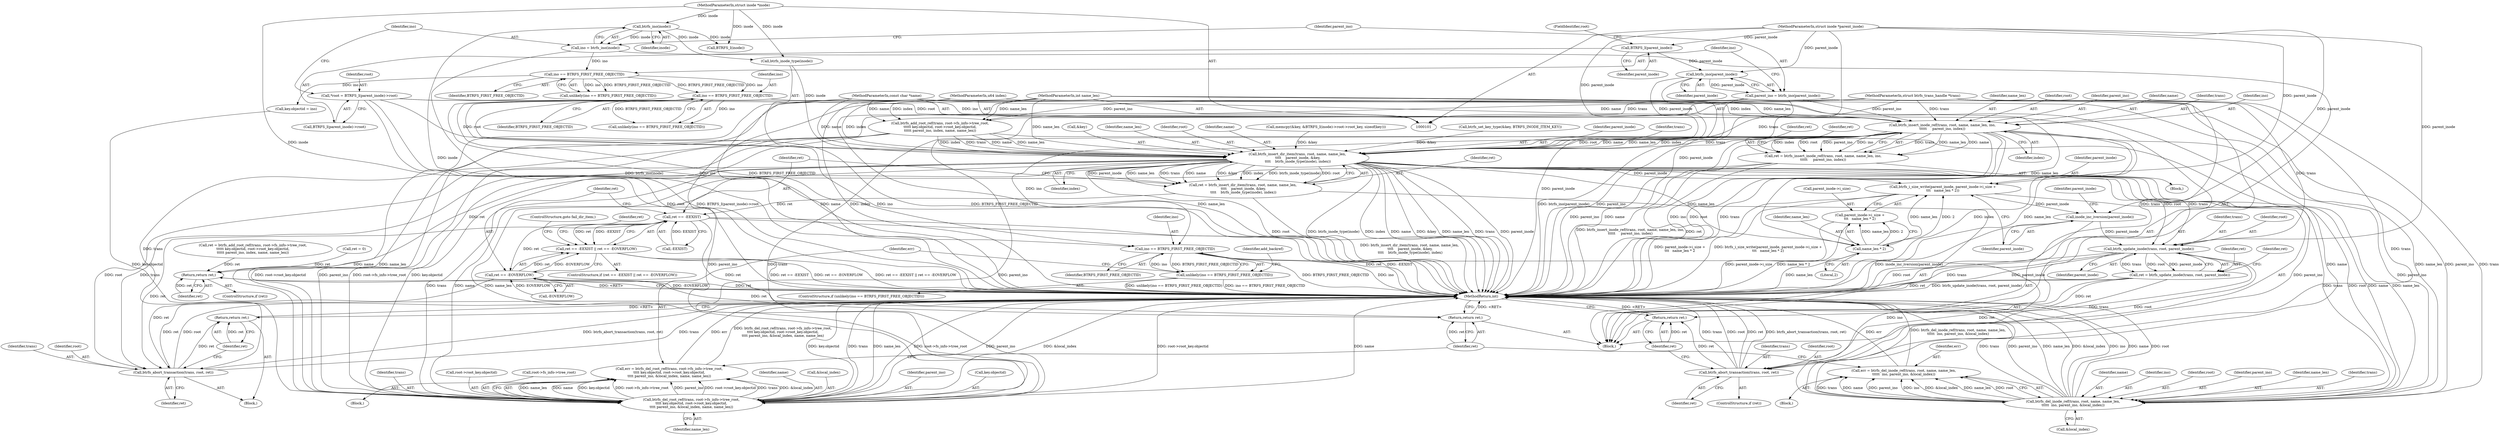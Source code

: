 digraph "0_linux_9c52057c698fb96f8f07e7a4bcf4801a092bda89@pointer" {
"1000199" [label="(Call,btrfs_insert_inode_ref(trans, root, name, name_len, ino,\n\t\t\t\t\t     parent_ino, index))"];
"1000102" [label="(MethodParameterIn,struct btrfs_trans_handle *trans)"];
"1000116" [label="(Call,*root = BTRFS_I(parent_inode)->root)"];
"1000105" [label="(MethodParameterIn,const char *name)"];
"1000106" [label="(MethodParameterIn,int name_len)"];
"1000168" [label="(Call,ino == BTRFS_FIRST_FREE_OBJECTID)"];
"1000134" [label="(Call,ino == BTRFS_FIRST_FREE_OBJECTID)"];
"1000123" [label="(Call,ino = btrfs_ino(inode))"];
"1000125" [label="(Call,btrfs_ino(inode))"];
"1000104" [label="(MethodParameterIn,struct inode *inode)"];
"1000128" [label="(Call,parent_ino = btrfs_ino(parent_inode))"];
"1000130" [label="(Call,btrfs_ino(parent_inode))"];
"1000119" [label="(Call,BTRFS_I(parent_inode))"];
"1000103" [label="(MethodParameterIn,struct inode *parent_inode)"];
"1000108" [label="(MethodParameterIn,u64 index)"];
"1000197" [label="(Call,ret = btrfs_insert_inode_ref(trans, root, name, name_len, ino,\n\t\t\t\t\t     parent_ino, index))"];
"1000209" [label="(Return,return ret;)"];
"1000213" [label="(Call,btrfs_insert_dir_item(trans, root, name, name_len,\n \t\t\t\t    parent_inode, &key,\n \t\t\t\t    btrfs_inode_type(inode), index))"];
"1000211" [label="(Call,ret = btrfs_insert_dir_item(trans, root, name, name_len,\n \t\t\t\t    parent_inode, &key,\n \t\t\t\t    btrfs_inode_type(inode), index))"];
"1000226" [label="(Call,ret == -EEXIST)"];
"1000225" [label="(Call,ret == -EEXIST || ret == -EOVERFLOW)"];
"1000230" [label="(Call,ret == -EOVERFLOW)"];
"1000239" [label="(Call,btrfs_abort_transaction(trans, root, ret))"];
"1000243" [label="(Return,return ret;)"];
"1000327" [label="(Return,return ret;)"];
"1000245" [label="(Call,btrfs_i_size_write(parent_inode, parent_inode->i_size +\n\t\t\t   name_len * 2))"];
"1000254" [label="(Call,inode_inc_iversion(parent_inode))"];
"1000267" [label="(Call,btrfs_update_inode(trans, root, parent_inode))"];
"1000265" [label="(Call,ret = btrfs_update_inode(trans, root, parent_inode))"];
"1000273" [label="(Call,btrfs_abort_transaction(trans, root, ret))"];
"1000277" [label="(Return,return ret;)"];
"1000251" [label="(Call,name_len * 2)"];
"1000247" [label="(Call,parent_inode->i_size +\n\t\t\t   name_len * 2)"];
"1000290" [label="(Call,btrfs_del_root_ref(trans, root->fs_info->tree_root,\n\t\t\t\t key.objectid, root->root_key.objectid,\n\t\t\t\t parent_ino, &local_index, name, name_len))"];
"1000288" [label="(Call,err = btrfs_del_root_ref(trans, root->fs_info->tree_root,\n\t\t\t\t key.objectid, root->root_key.objectid,\n\t\t\t\t parent_ino, &local_index, name, name_len))"];
"1000318" [label="(Call,btrfs_del_inode_ref(trans, root, name, name_len,\n\t\t\t\t\t  ino, parent_ino, &local_index))"];
"1000316" [label="(Call,err = btrfs_del_inode_ref(trans, root, name, name_len,\n\t\t\t\t\t  ino, parent_ino, &local_index))"];
"1000282" [label="(Call,ino == BTRFS_FIRST_FREE_OBJECTID)"];
"1000281" [label="(Call,unlikely(ino == BTRFS_FIRST_FREE_OBJECTID))"];
"1000281" [label="(Call,unlikely(ino == BTRFS_FIRST_FREE_OBJECTID))"];
"1000321" [label="(Identifier,name)"];
"1000273" [label="(Call,btrfs_abort_transaction(trans, root, ret))"];
"1000312" [label="(Identifier,add_backref)"];
"1000240" [label="(Identifier,trans)"];
"1000116" [label="(Call,*root = BTRFS_I(parent_inode)->root)"];
"1000266" [label="(Identifier,ret)"];
"1000205" [label="(Identifier,parent_ino)"];
"1000219" [label="(Call,&key)"];
"1000199" [label="(Call,btrfs_insert_inode_ref(trans, root, name, name_len, ino,\n\t\t\t\t\t     parent_ino, index))"];
"1000291" [label="(Identifier,trans)"];
"1000125" [label="(Call,btrfs_ino(inode))"];
"1000109" [label="(Block,)"];
"1000285" [label="(Block,)"];
"1000105" [label="(MethodParameterIn,const char *name)"];
"1000327" [label="(Return,return ret;)"];
"1000231" [label="(Identifier,ret)"];
"1000208" [label="(Identifier,ret)"];
"1000300" [label="(Call,root->root_key.objectid)"];
"1000133" [label="(Call,unlikely(ino == BTRFS_FIRST_FREE_OBJECTID))"];
"1000119" [label="(Call,BTRFS_I(parent_inode))"];
"1000134" [label="(Call,ino == BTRFS_FIRST_FREE_OBJECTID)"];
"1000202" [label="(Identifier,name)"];
"1000270" [label="(Identifier,parent_inode)"];
"1000309" [label="(Identifier,name_len)"];
"1000128" [label="(Call,parent_ino = btrfs_ino(parent_inode))"];
"1000328" [label="(Identifier,ret)"];
"1000227" [label="(Identifier,ret)"];
"1000172" [label="(Call,ret = btrfs_add_root_ref(trans, root->fs_info->tree_root,\n\t\t\t\t\t key.objectid, root->root_key.objectid,\n\t\t\t\t\t parent_ino, index, name, name_len))"];
"1000290" [label="(Call,btrfs_del_root_ref(trans, root->fs_info->tree_root,\n\t\t\t\t key.objectid, root->root_key.objectid,\n\t\t\t\t parent_ino, &local_index, name, name_len))"];
"1000271" [label="(ControlStructure,if (ret))"];
"1000211" [label="(Call,ret = btrfs_insert_dir_item(trans, root, name, name_len,\n \t\t\t\t    parent_inode, &key,\n \t\t\t\t    btrfs_inode_type(inode), index))"];
"1000230" [label="(Call,ret == -EOVERFLOW)"];
"1000232" [label="(Call,-EOVERFLOW)"];
"1000280" [label="(ControlStructure,if (unlikely(ino == BTRFS_FIRST_FREE_OBJECTID)))"];
"1000131" [label="(Identifier,parent_inode)"];
"1000258" [label="(Identifier,parent_inode)"];
"1000292" [label="(Call,root->fs_info->tree_root)"];
"1000282" [label="(Call,ino == BTRFS_FIRST_FREE_OBJECTID)"];
"1000269" [label="(Identifier,root)"];
"1000239" [label="(Call,btrfs_abort_transaction(trans, root, ret))"];
"1000241" [label="(Identifier,root)"];
"1000323" [label="(Identifier,ino)"];
"1000121" [label="(FieldIdentifier,root)"];
"1000255" [label="(Identifier,parent_inode)"];
"1000200" [label="(Identifier,trans)"];
"1000320" [label="(Identifier,root)"];
"1000318" [label="(Call,btrfs_del_inode_ref(trans, root, name, name_len,\n\t\t\t\t\t  ino, parent_ino, &local_index))"];
"1000246" [label="(Identifier,parent_inode)"];
"1000316" [label="(Call,err = btrfs_del_inode_ref(trans, root, name, name_len,\n\t\t\t\t\t  ino, parent_ino, &local_index))"];
"1000324" [label="(Identifier,parent_ino)"];
"1000289" [label="(Identifier,err)"];
"1000223" [label="(Identifier,index)"];
"1000322" [label="(Identifier,name_len)"];
"1000117" [label="(Identifier,root)"];
"1000274" [label="(Identifier,trans)"];
"1000276" [label="(Identifier,ret)"];
"1000111" [label="(Call,ret = 0)"];
"1000135" [label="(Identifier,ino)"];
"1000217" [label="(Identifier,name_len)"];
"1000204" [label="(Identifier,ino)"];
"1000108" [label="(MethodParameterIn,u64 index)"];
"1000215" [label="(Identifier,root)"];
"1000104" [label="(MethodParameterIn,struct inode *inode)"];
"1000308" [label="(Identifier,name)"];
"1000267" [label="(Call,btrfs_update_inode(trans, root, parent_inode))"];
"1000243" [label="(Return,return ret;)"];
"1000288" [label="(Call,err = btrfs_del_root_ref(trans, root->fs_info->tree_root,\n\t\t\t\t key.objectid, root->root_key.objectid,\n\t\t\t\t parent_ino, &local_index, name, name_len))"];
"1000317" [label="(Identifier,err)"];
"1000284" [label="(Identifier,BTRFS_FIRST_FREE_OBJECTID)"];
"1000216" [label="(Identifier,name)"];
"1000242" [label="(Identifier,ret)"];
"1000244" [label="(Identifier,ret)"];
"1000306" [label="(Call,&local_index)"];
"1000168" [label="(Call,ino == BTRFS_FIRST_FREE_OBJECTID)"];
"1000238" [label="(Block,)"];
"1000248" [label="(Call,parent_inode->i_size)"];
"1000170" [label="(Identifier,BTRFS_FIRST_FREE_OBJECTID)"];
"1000254" [label="(Call,inode_inc_iversion(parent_inode))"];
"1000174" [label="(Call,btrfs_add_root_ref(trans, root->fs_info->tree_root,\n\t\t\t\t\t key.objectid, root->root_key.objectid,\n\t\t\t\t\t parent_ino, index, name, name_len))"];
"1000144" [label="(Call,BTRFS_I(inode))"];
"1000129" [label="(Identifier,parent_ino)"];
"1000124" [label="(Identifier,ino)"];
"1000138" [label="(Call,memcpy(&key, &BTRFS_I(inode)->root->root_key, sizeof(key)))"];
"1000272" [label="(Identifier,ret)"];
"1000329" [label="(MethodReturn,int)"];
"1000251" [label="(Call,name_len * 2)"];
"1000169" [label="(Identifier,ino)"];
"1000226" [label="(Call,ret == -EEXIST)"];
"1000206" [label="(Identifier,index)"];
"1000283" [label="(Identifier,ino)"];
"1000203" [label="(Identifier,name_len)"];
"1000210" [label="(Identifier,ret)"];
"1000278" [label="(Identifier,ret)"];
"1000120" [label="(Identifier,parent_inode)"];
"1000253" [label="(Literal,2)"];
"1000305" [label="(Identifier,parent_ino)"];
"1000201" [label="(Identifier,root)"];
"1000167" [label="(Call,unlikely(ino == BTRFS_FIRST_FREE_OBJECTID))"];
"1000268" [label="(Identifier,trans)"];
"1000319" [label="(Identifier,trans)"];
"1000265" [label="(Call,ret = btrfs_update_inode(trans, root, parent_inode))"];
"1000245" [label="(Call,btrfs_i_size_write(parent_inode, parent_inode->i_size +\n\t\t\t   name_len * 2))"];
"1000103" [label="(MethodParameterIn,struct inode *parent_inode)"];
"1000197" [label="(Call,ret = btrfs_insert_inode_ref(trans, root, name, name_len, ino,\n\t\t\t\t\t     parent_ino, index))"];
"1000313" [label="(Block,)"];
"1000209" [label="(Return,return ret;)"];
"1000157" [label="(Call,btrfs_set_key_type(&key, BTRFS_INODE_ITEM_KEY))"];
"1000123" [label="(Call,ino = btrfs_ino(inode))"];
"1000234" [label="(ControlStructure,goto fail_dir_item;)"];
"1000136" [label="(Identifier,BTRFS_FIRST_FREE_OBJECTID)"];
"1000252" [label="(Identifier,name_len)"];
"1000212" [label="(Identifier,ret)"];
"1000126" [label="(Identifier,inode)"];
"1000218" [label="(Identifier,parent_inode)"];
"1000207" [label="(ControlStructure,if (ret))"];
"1000221" [label="(Call,btrfs_inode_type(inode))"];
"1000214" [label="(Identifier,trans)"];
"1000237" [label="(Identifier,ret)"];
"1000102" [label="(MethodParameterIn,struct btrfs_trans_handle *trans)"];
"1000228" [label="(Call,-EEXIST)"];
"1000152" [label="(Call,key.objectid = ino)"];
"1000196" [label="(Block,)"];
"1000225" [label="(Call,ret == -EEXIST || ret == -EOVERFLOW)"];
"1000118" [label="(Call,BTRFS_I(parent_inode)->root)"];
"1000275" [label="(Identifier,root)"];
"1000247" [label="(Call,parent_inode->i_size +\n\t\t\t   name_len * 2)"];
"1000325" [label="(Call,&local_index)"];
"1000106" [label="(MethodParameterIn,int name_len)"];
"1000224" [label="(ControlStructure,if (ret == -EEXIST || ret == -EOVERFLOW))"];
"1000198" [label="(Identifier,ret)"];
"1000297" [label="(Call,key.objectid)"];
"1000130" [label="(Call,btrfs_ino(parent_inode))"];
"1000213" [label="(Call,btrfs_insert_dir_item(trans, root, name, name_len,\n \t\t\t\t    parent_inode, &key,\n \t\t\t\t    btrfs_inode_type(inode), index))"];
"1000277" [label="(Return,return ret;)"];
"1000199" -> "1000197"  [label="AST: "];
"1000199" -> "1000206"  [label="CFG: "];
"1000200" -> "1000199"  [label="AST: "];
"1000201" -> "1000199"  [label="AST: "];
"1000202" -> "1000199"  [label="AST: "];
"1000203" -> "1000199"  [label="AST: "];
"1000204" -> "1000199"  [label="AST: "];
"1000205" -> "1000199"  [label="AST: "];
"1000206" -> "1000199"  [label="AST: "];
"1000197" -> "1000199"  [label="CFG: "];
"1000199" -> "1000329"  [label="DDG: root"];
"1000199" -> "1000329"  [label="DDG: trans"];
"1000199" -> "1000329"  [label="DDG: index"];
"1000199" -> "1000329"  [label="DDG: name_len"];
"1000199" -> "1000329"  [label="DDG: parent_ino"];
"1000199" -> "1000329"  [label="DDG: ino"];
"1000199" -> "1000329"  [label="DDG: name"];
"1000199" -> "1000197"  [label="DDG: trans"];
"1000199" -> "1000197"  [label="DDG: name_len"];
"1000199" -> "1000197"  [label="DDG: name"];
"1000199" -> "1000197"  [label="DDG: index"];
"1000199" -> "1000197"  [label="DDG: root"];
"1000199" -> "1000197"  [label="DDG: parent_ino"];
"1000199" -> "1000197"  [label="DDG: ino"];
"1000102" -> "1000199"  [label="DDG: trans"];
"1000116" -> "1000199"  [label="DDG: root"];
"1000105" -> "1000199"  [label="DDG: name"];
"1000106" -> "1000199"  [label="DDG: name_len"];
"1000168" -> "1000199"  [label="DDG: ino"];
"1000128" -> "1000199"  [label="DDG: parent_ino"];
"1000108" -> "1000199"  [label="DDG: index"];
"1000199" -> "1000213"  [label="DDG: trans"];
"1000199" -> "1000213"  [label="DDG: root"];
"1000199" -> "1000213"  [label="DDG: name"];
"1000199" -> "1000213"  [label="DDG: name_len"];
"1000199" -> "1000213"  [label="DDG: index"];
"1000199" -> "1000282"  [label="DDG: ino"];
"1000199" -> "1000290"  [label="DDG: parent_ino"];
"1000199" -> "1000318"  [label="DDG: parent_ino"];
"1000102" -> "1000101"  [label="AST: "];
"1000102" -> "1000329"  [label="DDG: trans"];
"1000102" -> "1000174"  [label="DDG: trans"];
"1000102" -> "1000213"  [label="DDG: trans"];
"1000102" -> "1000239"  [label="DDG: trans"];
"1000102" -> "1000267"  [label="DDG: trans"];
"1000102" -> "1000273"  [label="DDG: trans"];
"1000102" -> "1000290"  [label="DDG: trans"];
"1000102" -> "1000318"  [label="DDG: trans"];
"1000116" -> "1000109"  [label="AST: "];
"1000116" -> "1000118"  [label="CFG: "];
"1000117" -> "1000116"  [label="AST: "];
"1000118" -> "1000116"  [label="AST: "];
"1000124" -> "1000116"  [label="CFG: "];
"1000116" -> "1000329"  [label="DDG: root"];
"1000116" -> "1000329"  [label="DDG: BTRFS_I(parent_inode)->root"];
"1000116" -> "1000213"  [label="DDG: root"];
"1000105" -> "1000101"  [label="AST: "];
"1000105" -> "1000329"  [label="DDG: name"];
"1000105" -> "1000174"  [label="DDG: name"];
"1000105" -> "1000213"  [label="DDG: name"];
"1000105" -> "1000290"  [label="DDG: name"];
"1000105" -> "1000318"  [label="DDG: name"];
"1000106" -> "1000101"  [label="AST: "];
"1000106" -> "1000329"  [label="DDG: name_len"];
"1000106" -> "1000174"  [label="DDG: name_len"];
"1000106" -> "1000213"  [label="DDG: name_len"];
"1000106" -> "1000251"  [label="DDG: name_len"];
"1000106" -> "1000290"  [label="DDG: name_len"];
"1000106" -> "1000318"  [label="DDG: name_len"];
"1000168" -> "1000167"  [label="AST: "];
"1000168" -> "1000170"  [label="CFG: "];
"1000169" -> "1000168"  [label="AST: "];
"1000170" -> "1000168"  [label="AST: "];
"1000167" -> "1000168"  [label="CFG: "];
"1000168" -> "1000329"  [label="DDG: ino"];
"1000168" -> "1000329"  [label="DDG: BTRFS_FIRST_FREE_OBJECTID"];
"1000168" -> "1000167"  [label="DDG: ino"];
"1000168" -> "1000167"  [label="DDG: BTRFS_FIRST_FREE_OBJECTID"];
"1000134" -> "1000168"  [label="DDG: ino"];
"1000134" -> "1000168"  [label="DDG: BTRFS_FIRST_FREE_OBJECTID"];
"1000168" -> "1000282"  [label="DDG: ino"];
"1000168" -> "1000282"  [label="DDG: BTRFS_FIRST_FREE_OBJECTID"];
"1000134" -> "1000133"  [label="AST: "];
"1000134" -> "1000136"  [label="CFG: "];
"1000135" -> "1000134"  [label="AST: "];
"1000136" -> "1000134"  [label="AST: "];
"1000133" -> "1000134"  [label="CFG: "];
"1000134" -> "1000133"  [label="DDG: ino"];
"1000134" -> "1000133"  [label="DDG: BTRFS_FIRST_FREE_OBJECTID"];
"1000123" -> "1000134"  [label="DDG: ino"];
"1000134" -> "1000152"  [label="DDG: ino"];
"1000123" -> "1000109"  [label="AST: "];
"1000123" -> "1000125"  [label="CFG: "];
"1000124" -> "1000123"  [label="AST: "];
"1000125" -> "1000123"  [label="AST: "];
"1000129" -> "1000123"  [label="CFG: "];
"1000123" -> "1000329"  [label="DDG: btrfs_ino(inode)"];
"1000125" -> "1000123"  [label="DDG: inode"];
"1000125" -> "1000126"  [label="CFG: "];
"1000126" -> "1000125"  [label="AST: "];
"1000125" -> "1000329"  [label="DDG: inode"];
"1000104" -> "1000125"  [label="DDG: inode"];
"1000125" -> "1000144"  [label="DDG: inode"];
"1000125" -> "1000221"  [label="DDG: inode"];
"1000104" -> "1000101"  [label="AST: "];
"1000104" -> "1000329"  [label="DDG: inode"];
"1000104" -> "1000144"  [label="DDG: inode"];
"1000104" -> "1000221"  [label="DDG: inode"];
"1000128" -> "1000109"  [label="AST: "];
"1000128" -> "1000130"  [label="CFG: "];
"1000129" -> "1000128"  [label="AST: "];
"1000130" -> "1000128"  [label="AST: "];
"1000135" -> "1000128"  [label="CFG: "];
"1000128" -> "1000329"  [label="DDG: btrfs_ino(parent_inode)"];
"1000128" -> "1000329"  [label="DDG: parent_ino"];
"1000130" -> "1000128"  [label="DDG: parent_inode"];
"1000128" -> "1000174"  [label="DDG: parent_ino"];
"1000128" -> "1000290"  [label="DDG: parent_ino"];
"1000128" -> "1000318"  [label="DDG: parent_ino"];
"1000130" -> "1000131"  [label="CFG: "];
"1000131" -> "1000130"  [label="AST: "];
"1000130" -> "1000329"  [label="DDG: parent_inode"];
"1000119" -> "1000130"  [label="DDG: parent_inode"];
"1000103" -> "1000130"  [label="DDG: parent_inode"];
"1000130" -> "1000213"  [label="DDG: parent_inode"];
"1000119" -> "1000118"  [label="AST: "];
"1000119" -> "1000120"  [label="CFG: "];
"1000120" -> "1000119"  [label="AST: "];
"1000121" -> "1000119"  [label="CFG: "];
"1000103" -> "1000119"  [label="DDG: parent_inode"];
"1000103" -> "1000101"  [label="AST: "];
"1000103" -> "1000329"  [label="DDG: parent_inode"];
"1000103" -> "1000213"  [label="DDG: parent_inode"];
"1000103" -> "1000245"  [label="DDG: parent_inode"];
"1000103" -> "1000254"  [label="DDG: parent_inode"];
"1000103" -> "1000267"  [label="DDG: parent_inode"];
"1000108" -> "1000101"  [label="AST: "];
"1000108" -> "1000329"  [label="DDG: index"];
"1000108" -> "1000174"  [label="DDG: index"];
"1000108" -> "1000213"  [label="DDG: index"];
"1000197" -> "1000196"  [label="AST: "];
"1000198" -> "1000197"  [label="AST: "];
"1000208" -> "1000197"  [label="CFG: "];
"1000197" -> "1000329"  [label="DDG: btrfs_insert_inode_ref(trans, root, name, name_len, ino,\n\t\t\t\t\t     parent_ino, index)"];
"1000197" -> "1000329"  [label="DDG: ret"];
"1000197" -> "1000209"  [label="DDG: ret"];
"1000209" -> "1000207"  [label="AST: "];
"1000209" -> "1000210"  [label="CFG: "];
"1000210" -> "1000209"  [label="AST: "];
"1000329" -> "1000209"  [label="CFG: "];
"1000209" -> "1000329"  [label="DDG: <RET>"];
"1000210" -> "1000209"  [label="DDG: ret"];
"1000111" -> "1000209"  [label="DDG: ret"];
"1000172" -> "1000209"  [label="DDG: ret"];
"1000213" -> "1000211"  [label="AST: "];
"1000213" -> "1000223"  [label="CFG: "];
"1000214" -> "1000213"  [label="AST: "];
"1000215" -> "1000213"  [label="AST: "];
"1000216" -> "1000213"  [label="AST: "];
"1000217" -> "1000213"  [label="AST: "];
"1000218" -> "1000213"  [label="AST: "];
"1000219" -> "1000213"  [label="AST: "];
"1000221" -> "1000213"  [label="AST: "];
"1000223" -> "1000213"  [label="AST: "];
"1000211" -> "1000213"  [label="CFG: "];
"1000213" -> "1000329"  [label="DDG: btrfs_inode_type(inode)"];
"1000213" -> "1000329"  [label="DDG: index"];
"1000213" -> "1000329"  [label="DDG: name"];
"1000213" -> "1000329"  [label="DDG: &key"];
"1000213" -> "1000329"  [label="DDG: name_len"];
"1000213" -> "1000329"  [label="DDG: trans"];
"1000213" -> "1000329"  [label="DDG: parent_inode"];
"1000213" -> "1000329"  [label="DDG: root"];
"1000213" -> "1000211"  [label="DDG: parent_inode"];
"1000213" -> "1000211"  [label="DDG: name_len"];
"1000213" -> "1000211"  [label="DDG: trans"];
"1000213" -> "1000211"  [label="DDG: name"];
"1000213" -> "1000211"  [label="DDG: &key"];
"1000213" -> "1000211"  [label="DDG: index"];
"1000213" -> "1000211"  [label="DDG: btrfs_inode_type(inode)"];
"1000213" -> "1000211"  [label="DDG: root"];
"1000174" -> "1000213"  [label="DDG: trans"];
"1000174" -> "1000213"  [label="DDG: name"];
"1000174" -> "1000213"  [label="DDG: name_len"];
"1000174" -> "1000213"  [label="DDG: index"];
"1000138" -> "1000213"  [label="DDG: &key"];
"1000157" -> "1000213"  [label="DDG: &key"];
"1000221" -> "1000213"  [label="DDG: inode"];
"1000213" -> "1000239"  [label="DDG: trans"];
"1000213" -> "1000239"  [label="DDG: root"];
"1000213" -> "1000245"  [label="DDG: parent_inode"];
"1000213" -> "1000251"  [label="DDG: name_len"];
"1000213" -> "1000267"  [label="DDG: trans"];
"1000213" -> "1000267"  [label="DDG: root"];
"1000213" -> "1000290"  [label="DDG: trans"];
"1000213" -> "1000290"  [label="DDG: name"];
"1000213" -> "1000290"  [label="DDG: name_len"];
"1000213" -> "1000318"  [label="DDG: trans"];
"1000213" -> "1000318"  [label="DDG: root"];
"1000213" -> "1000318"  [label="DDG: name"];
"1000213" -> "1000318"  [label="DDG: name_len"];
"1000211" -> "1000109"  [label="AST: "];
"1000212" -> "1000211"  [label="AST: "];
"1000227" -> "1000211"  [label="CFG: "];
"1000211" -> "1000329"  [label="DDG: btrfs_insert_dir_item(trans, root, name, name_len,\n \t\t\t\t    parent_inode, &key,\n \t\t\t\t    btrfs_inode_type(inode), index)"];
"1000211" -> "1000226"  [label="DDG: ret"];
"1000226" -> "1000225"  [label="AST: "];
"1000226" -> "1000228"  [label="CFG: "];
"1000227" -> "1000226"  [label="AST: "];
"1000228" -> "1000226"  [label="AST: "];
"1000231" -> "1000226"  [label="CFG: "];
"1000225" -> "1000226"  [label="CFG: "];
"1000226" -> "1000329"  [label="DDG: ret"];
"1000226" -> "1000329"  [label="DDG: -EEXIST"];
"1000226" -> "1000225"  [label="DDG: ret"];
"1000226" -> "1000225"  [label="DDG: -EEXIST"];
"1000228" -> "1000226"  [label="DDG: EEXIST"];
"1000226" -> "1000230"  [label="DDG: ret"];
"1000226" -> "1000239"  [label="DDG: ret"];
"1000226" -> "1000327"  [label="DDG: ret"];
"1000225" -> "1000224"  [label="AST: "];
"1000225" -> "1000230"  [label="CFG: "];
"1000230" -> "1000225"  [label="AST: "];
"1000234" -> "1000225"  [label="CFG: "];
"1000237" -> "1000225"  [label="CFG: "];
"1000225" -> "1000329"  [label="DDG: ret == -EEXIST || ret == -EOVERFLOW"];
"1000225" -> "1000329"  [label="DDG: ret == -EEXIST"];
"1000225" -> "1000329"  [label="DDG: ret == -EOVERFLOW"];
"1000230" -> "1000225"  [label="DDG: ret"];
"1000230" -> "1000225"  [label="DDG: -EOVERFLOW"];
"1000230" -> "1000232"  [label="CFG: "];
"1000231" -> "1000230"  [label="AST: "];
"1000232" -> "1000230"  [label="AST: "];
"1000230" -> "1000329"  [label="DDG: ret"];
"1000230" -> "1000329"  [label="DDG: -EOVERFLOW"];
"1000232" -> "1000230"  [label="DDG: EOVERFLOW"];
"1000230" -> "1000239"  [label="DDG: ret"];
"1000230" -> "1000327"  [label="DDG: ret"];
"1000239" -> "1000238"  [label="AST: "];
"1000239" -> "1000242"  [label="CFG: "];
"1000240" -> "1000239"  [label="AST: "];
"1000241" -> "1000239"  [label="AST: "];
"1000242" -> "1000239"  [label="AST: "];
"1000244" -> "1000239"  [label="CFG: "];
"1000239" -> "1000329"  [label="DDG: btrfs_abort_transaction(trans, root, ret)"];
"1000239" -> "1000329"  [label="DDG: trans"];
"1000239" -> "1000329"  [label="DDG: ret"];
"1000239" -> "1000329"  [label="DDG: root"];
"1000239" -> "1000243"  [label="DDG: ret"];
"1000243" -> "1000238"  [label="AST: "];
"1000243" -> "1000244"  [label="CFG: "];
"1000244" -> "1000243"  [label="AST: "];
"1000329" -> "1000243"  [label="CFG: "];
"1000243" -> "1000329"  [label="DDG: <RET>"];
"1000244" -> "1000243"  [label="DDG: ret"];
"1000327" -> "1000109"  [label="AST: "];
"1000327" -> "1000328"  [label="CFG: "];
"1000328" -> "1000327"  [label="AST: "];
"1000329" -> "1000327"  [label="CFG: "];
"1000327" -> "1000329"  [label="DDG: <RET>"];
"1000328" -> "1000327"  [label="DDG: ret"];
"1000245" -> "1000109"  [label="AST: "];
"1000245" -> "1000247"  [label="CFG: "];
"1000246" -> "1000245"  [label="AST: "];
"1000247" -> "1000245"  [label="AST: "];
"1000255" -> "1000245"  [label="CFG: "];
"1000245" -> "1000329"  [label="DDG: btrfs_i_size_write(parent_inode, parent_inode->i_size +\n\t\t\t   name_len * 2)"];
"1000245" -> "1000329"  [label="DDG: parent_inode->i_size +\n\t\t\t   name_len * 2"];
"1000251" -> "1000245"  [label="DDG: name_len"];
"1000251" -> "1000245"  [label="DDG: 2"];
"1000245" -> "1000254"  [label="DDG: parent_inode"];
"1000254" -> "1000109"  [label="AST: "];
"1000254" -> "1000255"  [label="CFG: "];
"1000255" -> "1000254"  [label="AST: "];
"1000258" -> "1000254"  [label="CFG: "];
"1000254" -> "1000329"  [label="DDG: inode_inc_iversion(parent_inode)"];
"1000254" -> "1000267"  [label="DDG: parent_inode"];
"1000267" -> "1000265"  [label="AST: "];
"1000267" -> "1000270"  [label="CFG: "];
"1000268" -> "1000267"  [label="AST: "];
"1000269" -> "1000267"  [label="AST: "];
"1000270" -> "1000267"  [label="AST: "];
"1000265" -> "1000267"  [label="CFG: "];
"1000267" -> "1000329"  [label="DDG: root"];
"1000267" -> "1000329"  [label="DDG: trans"];
"1000267" -> "1000329"  [label="DDG: parent_inode"];
"1000267" -> "1000265"  [label="DDG: trans"];
"1000267" -> "1000265"  [label="DDG: root"];
"1000267" -> "1000265"  [label="DDG: parent_inode"];
"1000267" -> "1000273"  [label="DDG: trans"];
"1000267" -> "1000273"  [label="DDG: root"];
"1000265" -> "1000109"  [label="AST: "];
"1000266" -> "1000265"  [label="AST: "];
"1000272" -> "1000265"  [label="CFG: "];
"1000265" -> "1000329"  [label="DDG: btrfs_update_inode(trans, root, parent_inode)"];
"1000265" -> "1000329"  [label="DDG: ret"];
"1000265" -> "1000273"  [label="DDG: ret"];
"1000265" -> "1000277"  [label="DDG: ret"];
"1000273" -> "1000271"  [label="AST: "];
"1000273" -> "1000276"  [label="CFG: "];
"1000274" -> "1000273"  [label="AST: "];
"1000275" -> "1000273"  [label="AST: "];
"1000276" -> "1000273"  [label="AST: "];
"1000278" -> "1000273"  [label="CFG: "];
"1000273" -> "1000329"  [label="DDG: root"];
"1000273" -> "1000329"  [label="DDG: trans"];
"1000273" -> "1000329"  [label="DDG: ret"];
"1000273" -> "1000329"  [label="DDG: btrfs_abort_transaction(trans, root, ret)"];
"1000273" -> "1000277"  [label="DDG: ret"];
"1000277" -> "1000109"  [label="AST: "];
"1000277" -> "1000278"  [label="CFG: "];
"1000278" -> "1000277"  [label="AST: "];
"1000329" -> "1000277"  [label="CFG: "];
"1000277" -> "1000329"  [label="DDG: <RET>"];
"1000278" -> "1000277"  [label="DDG: ret"];
"1000251" -> "1000247"  [label="AST: "];
"1000251" -> "1000253"  [label="CFG: "];
"1000252" -> "1000251"  [label="AST: "];
"1000253" -> "1000251"  [label="AST: "];
"1000247" -> "1000251"  [label="CFG: "];
"1000251" -> "1000329"  [label="DDG: name_len"];
"1000251" -> "1000247"  [label="DDG: name_len"];
"1000251" -> "1000247"  [label="DDG: 2"];
"1000248" -> "1000247"  [label="AST: "];
"1000247" -> "1000329"  [label="DDG: parent_inode->i_size"];
"1000247" -> "1000329"  [label="DDG: name_len * 2"];
"1000290" -> "1000288"  [label="AST: "];
"1000290" -> "1000309"  [label="CFG: "];
"1000291" -> "1000290"  [label="AST: "];
"1000292" -> "1000290"  [label="AST: "];
"1000297" -> "1000290"  [label="AST: "];
"1000300" -> "1000290"  [label="AST: "];
"1000305" -> "1000290"  [label="AST: "];
"1000306" -> "1000290"  [label="AST: "];
"1000308" -> "1000290"  [label="AST: "];
"1000309" -> "1000290"  [label="AST: "];
"1000288" -> "1000290"  [label="CFG: "];
"1000290" -> "1000329"  [label="DDG: key.objectid"];
"1000290" -> "1000329"  [label="DDG: trans"];
"1000290" -> "1000329"  [label="DDG: name_len"];
"1000290" -> "1000329"  [label="DDG: root->fs_info->tree_root"];
"1000290" -> "1000329"  [label="DDG: parent_ino"];
"1000290" -> "1000329"  [label="DDG: &local_index"];
"1000290" -> "1000329"  [label="DDG: root->root_key.objectid"];
"1000290" -> "1000329"  [label="DDG: name"];
"1000290" -> "1000288"  [label="DDG: name_len"];
"1000290" -> "1000288"  [label="DDG: name"];
"1000290" -> "1000288"  [label="DDG: key.objectid"];
"1000290" -> "1000288"  [label="DDG: root->fs_info->tree_root"];
"1000290" -> "1000288"  [label="DDG: parent_ino"];
"1000290" -> "1000288"  [label="DDG: root->root_key.objectid"];
"1000290" -> "1000288"  [label="DDG: trans"];
"1000290" -> "1000288"  [label="DDG: &local_index"];
"1000174" -> "1000290"  [label="DDG: root->fs_info->tree_root"];
"1000174" -> "1000290"  [label="DDG: key.objectid"];
"1000174" -> "1000290"  [label="DDG: root->root_key.objectid"];
"1000174" -> "1000290"  [label="DDG: parent_ino"];
"1000152" -> "1000290"  [label="DDG: key.objectid"];
"1000288" -> "1000285"  [label="AST: "];
"1000289" -> "1000288"  [label="AST: "];
"1000328" -> "1000288"  [label="CFG: "];
"1000288" -> "1000329"  [label="DDG: btrfs_del_root_ref(trans, root->fs_info->tree_root,\n\t\t\t\t key.objectid, root->root_key.objectid,\n\t\t\t\t parent_ino, &local_index, name, name_len)"];
"1000288" -> "1000329"  [label="DDG: err"];
"1000318" -> "1000316"  [label="AST: "];
"1000318" -> "1000325"  [label="CFG: "];
"1000319" -> "1000318"  [label="AST: "];
"1000320" -> "1000318"  [label="AST: "];
"1000321" -> "1000318"  [label="AST: "];
"1000322" -> "1000318"  [label="AST: "];
"1000323" -> "1000318"  [label="AST: "];
"1000324" -> "1000318"  [label="AST: "];
"1000325" -> "1000318"  [label="AST: "];
"1000316" -> "1000318"  [label="CFG: "];
"1000318" -> "1000329"  [label="DDG: trans"];
"1000318" -> "1000329"  [label="DDG: parent_ino"];
"1000318" -> "1000329"  [label="DDG: name_len"];
"1000318" -> "1000329"  [label="DDG: &local_index"];
"1000318" -> "1000329"  [label="DDG: ino"];
"1000318" -> "1000329"  [label="DDG: name"];
"1000318" -> "1000329"  [label="DDG: root"];
"1000318" -> "1000316"  [label="DDG: trans"];
"1000318" -> "1000316"  [label="DDG: name"];
"1000318" -> "1000316"  [label="DDG: parent_ino"];
"1000318" -> "1000316"  [label="DDG: ino"];
"1000318" -> "1000316"  [label="DDG: &local_index"];
"1000318" -> "1000316"  [label="DDG: name_len"];
"1000318" -> "1000316"  [label="DDG: root"];
"1000282" -> "1000318"  [label="DDG: ino"];
"1000174" -> "1000318"  [label="DDG: parent_ino"];
"1000316" -> "1000313"  [label="AST: "];
"1000317" -> "1000316"  [label="AST: "];
"1000328" -> "1000316"  [label="CFG: "];
"1000316" -> "1000329"  [label="DDG: btrfs_del_inode_ref(trans, root, name, name_len,\n\t\t\t\t\t  ino, parent_ino, &local_index)"];
"1000316" -> "1000329"  [label="DDG: err"];
"1000282" -> "1000281"  [label="AST: "];
"1000282" -> "1000284"  [label="CFG: "];
"1000283" -> "1000282"  [label="AST: "];
"1000284" -> "1000282"  [label="AST: "];
"1000281" -> "1000282"  [label="CFG: "];
"1000282" -> "1000329"  [label="DDG: BTRFS_FIRST_FREE_OBJECTID"];
"1000282" -> "1000329"  [label="DDG: ino"];
"1000282" -> "1000281"  [label="DDG: ino"];
"1000282" -> "1000281"  [label="DDG: BTRFS_FIRST_FREE_OBJECTID"];
"1000281" -> "1000280"  [label="AST: "];
"1000289" -> "1000281"  [label="CFG: "];
"1000312" -> "1000281"  [label="CFG: "];
"1000281" -> "1000329"  [label="DDG: ino == BTRFS_FIRST_FREE_OBJECTID"];
"1000281" -> "1000329"  [label="DDG: unlikely(ino == BTRFS_FIRST_FREE_OBJECTID)"];
}
